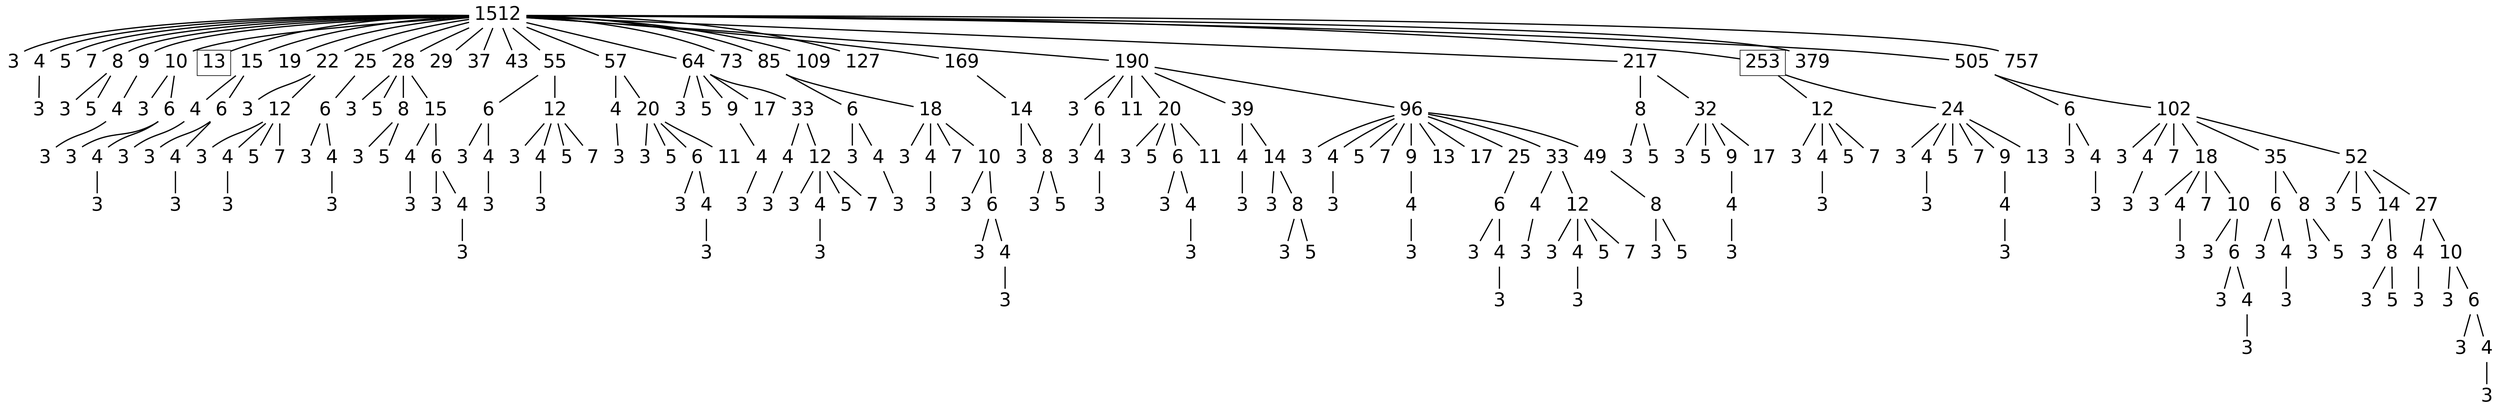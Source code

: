 digraph graph_name {
 graph[nodesep = 0.1];
 edge[dir=none, style=bold];
 node[ fontname = "Helvetica", shape = plaintext, width = 0.25, height = 0.25, fontsize=30];
s1512;
s1512_3;
s1512_4;
s1512_4_3;
s1512_5;
s1512_7;
s1512_8;
s1512_8_3;
s1512_8_5;
s1512_9;
s1512_9_4;
s1512_9_4_3;
s1512_10;
s1512_10_3;
s1512_10_6;
s1512_10_6_3;
s1512_10_6_4;
s1512_10_6_4_3;
s1512_13;
s1512_15;
s1512_15_4;
s1512_15_4_3;
s1512_15_6;
s1512_15_6_3;
s1512_15_6_4;
s1512_15_6_4_3;
s1512_19;
s1512_22;
s1512_22_3;
s1512_22_12;
s1512_22_12_3;
s1512_22_12_4;
s1512_22_12_4_3;
s1512_22_12_5;
s1512_22_12_7;
s1512_25;
s1512_25_6;
s1512_25_6_3;
s1512_25_6_4;
s1512_25_6_4_3;
s1512_28;
s1512_28_3;
s1512_28_5;
s1512_28_8;
s1512_28_8_3;
s1512_28_8_5;
s1512_28_15;
s1512_28_15_4;
s1512_28_15_4_3;
s1512_28_15_6;
s1512_28_15_6_3;
s1512_28_15_6_4;
s1512_28_15_6_4_3;
s1512_29;
s1512_37;
s1512_43;
s1512_55;
s1512_55_6;
s1512_55_6_3;
s1512_55_6_4;
s1512_55_6_4_3;
s1512_55_12;
s1512_55_12_3;
s1512_55_12_4;
s1512_55_12_4_3;
s1512_55_12_5;
s1512_55_12_7;
s1512_57;
s1512_57_4;
s1512_57_4_3;
s1512_57_20;
s1512_57_20_3;
s1512_57_20_5;
s1512_57_20_6;
s1512_57_20_6_3;
s1512_57_20_6_4;
s1512_57_20_6_4_3;
s1512_57_20_11;
s1512_64;
s1512_64_3;
s1512_64_5;
s1512_64_9;
s1512_64_9_4;
s1512_64_9_4_3;
s1512_64_17;
s1512_64_33;
s1512_64_33_4;
s1512_64_33_4_3;
s1512_64_33_12;
s1512_64_33_12_3;
s1512_64_33_12_4;
s1512_64_33_12_4_3;
s1512_64_33_12_5;
s1512_64_33_12_7;
s1512_73;
s1512_85;
s1512_85_6;
s1512_85_6_3;
s1512_85_6_4;
s1512_85_6_4_3;
s1512_85_18;
s1512_85_18_3;
s1512_85_18_4;
s1512_85_18_4_3;
s1512_85_18_7;
s1512_85_18_10;
s1512_85_18_10_3;
s1512_85_18_10_6;
s1512_85_18_10_6_3;
s1512_85_18_10_6_4;
s1512_85_18_10_6_4_3;
s1512_109;
s1512_127;
s1512_169;
s1512_169_14;
s1512_169_14_3;
s1512_169_14_8;
s1512_169_14_8_3;
s1512_169_14_8_5;
s1512_190;
s1512_190_3;
s1512_190_6;
s1512_190_6_3;
s1512_190_6_4;
s1512_190_6_4_3;
s1512_190_11;
s1512_190_20;
s1512_190_20_3;
s1512_190_20_5;
s1512_190_20_6;
s1512_190_20_6_3;
s1512_190_20_6_4;
s1512_190_20_6_4_3;
s1512_190_20_11;
s1512_190_39;
s1512_190_39_4;
s1512_190_39_4_3;
s1512_190_39_14;
s1512_190_39_14_3;
s1512_190_39_14_8;
s1512_190_39_14_8_3;
s1512_190_39_14_8_5;
s1512_190_96;
s1512_190_96_3;
s1512_190_96_4;
s1512_190_96_4_3;
s1512_190_96_5;
s1512_190_96_7;
s1512_190_96_9;
s1512_190_96_9_4;
s1512_190_96_9_4_3;
s1512_190_96_13;
s1512_190_96_17;
s1512_190_96_25;
s1512_190_96_25_6;
s1512_190_96_25_6_3;
s1512_190_96_25_6_4;
s1512_190_96_25_6_4_3;
s1512_190_96_33;
s1512_190_96_33_4;
s1512_190_96_33_4_3;
s1512_190_96_33_12;
s1512_190_96_33_12_3;
s1512_190_96_33_12_4;
s1512_190_96_33_12_4_3;
s1512_190_96_33_12_5;
s1512_190_96_33_12_7;
s1512_190_96_49;
s1512_190_96_49_8;
s1512_190_96_49_8_3;
s1512_190_96_49_8_5;
s1512_217;
s1512_217_8;
s1512_217_8_3;
s1512_217_8_5;
s1512_217_32;
s1512_217_32_3;
s1512_217_32_5;
s1512_217_32_9;
s1512_217_32_9_4;
s1512_217_32_9_4_3;
s1512_217_32_17;
s1512_253;
s1512_253_12;
s1512_253_12_3;
s1512_253_12_4;
s1512_253_12_4_3;
s1512_253_12_5;
s1512_253_12_7;
s1512_253_24;
s1512_253_24_3;
s1512_253_24_4;
s1512_253_24_4_3;
s1512_253_24_5;
s1512_253_24_7;
s1512_253_24_9;
s1512_253_24_9_4;
s1512_253_24_9_4_3;
s1512_253_24_13;
s1512_379;
s1512_505;
s1512_505_6;
s1512_505_6_3;
s1512_505_6_4;
s1512_505_6_4_3;
s1512_505_102;
s1512_505_102_3;
s1512_505_102_4;
s1512_505_102_4_3;
s1512_505_102_7;
s1512_505_102_18;
s1512_505_102_18_3;
s1512_505_102_18_4;
s1512_505_102_18_4_3;
s1512_505_102_18_7;
s1512_505_102_18_10;
s1512_505_102_18_10_3;
s1512_505_102_18_10_6;
s1512_505_102_18_10_6_3;
s1512_505_102_18_10_6_4;
s1512_505_102_18_10_6_4_3;
s1512_505_102_35;
s1512_505_102_35_6;
s1512_505_102_35_6_3;
s1512_505_102_35_6_4;
s1512_505_102_35_6_4_3;
s1512_505_102_35_8;
s1512_505_102_35_8_3;
s1512_505_102_35_8_5;
s1512_505_102_52;
s1512_505_102_52_3;
s1512_505_102_52_5;
s1512_505_102_52_14;
s1512_505_102_52_14_3;
s1512_505_102_52_14_8;
s1512_505_102_52_14_8_3;
s1512_505_102_52_14_8_5;
s1512_505_102_52_27;
s1512_505_102_52_27_4;
s1512_505_102_52_27_4_3;
s1512_505_102_52_27_10;
s1512_505_102_52_27_10_3;
s1512_505_102_52_27_10_6;
s1512_505_102_52_27_10_6_3;
s1512_505_102_52_27_10_6_4;
s1512_505_102_52_27_10_6_4_3;
s1512_757;
s1512[label="1512" ];
s1512->s1512_3;
s1512_3[label="3" ];
s1512->s1512_4;
s1512_4[label="4" ];
s1512_4->s1512_4_3;
s1512_4_3[label="3" ];
s1512->s1512_5;
s1512_5[label="5" ];
s1512->s1512_7;
s1512_7[label="7" ];
s1512->s1512_8;
s1512_8[label="8" ];
s1512_8->s1512_8_3;
s1512_8_3[label="3" ];
s1512_8->s1512_8_5;
s1512_8_5[label="5" ];
s1512->s1512_9;
s1512_9[label="9" ];
s1512_9->s1512_9_4;
s1512_9_4[label="4" ];
s1512_9_4->s1512_9_4_3;
s1512_9_4_3[label="3" ];
s1512->s1512_10;
s1512_10[label="10" ];
s1512_10->s1512_10_3;
s1512_10_3[label="3" ];
s1512_10->s1512_10_6;
s1512_10_6[label="6" ];
s1512_10_6->s1512_10_6_3;
s1512_10_6_3[label="3" ];
s1512_10_6->s1512_10_6_4;
s1512_10_6_4[label="4" ];
s1512_10_6_4->s1512_10_6_4_3;
s1512_10_6_4_3[label="3" ];
s1512->s1512_13;
s1512_13[label="13" ;shape=box];
s1512->s1512_15;
s1512_15[label="15" ];
s1512_15->s1512_15_4;
s1512_15_4[label="4" ];
s1512_15_4->s1512_15_4_3;
s1512_15_4_3[label="3" ];
s1512_15->s1512_15_6;
s1512_15_6[label="6" ];
s1512_15_6->s1512_15_6_3;
s1512_15_6_3[label="3" ];
s1512_15_6->s1512_15_6_4;
s1512_15_6_4[label="4" ];
s1512_15_6_4->s1512_15_6_4_3;
s1512_15_6_4_3[label="3" ];
s1512->s1512_19;
s1512_19[label="19" ];
s1512->s1512_22;
s1512_22[label="22" ];
s1512_22->s1512_22_3;
s1512_22_3[label="3" ];
s1512_22->s1512_22_12;
s1512_22_12[label="12" ];
s1512_22_12->s1512_22_12_3;
s1512_22_12_3[label="3" ];
s1512_22_12->s1512_22_12_4;
s1512_22_12_4[label="4" ];
s1512_22_12_4->s1512_22_12_4_3;
s1512_22_12_4_3[label="3" ];
s1512_22_12->s1512_22_12_5;
s1512_22_12_5[label="5" ];
s1512_22_12->s1512_22_12_7;
s1512_22_12_7[label="7" ];
s1512->s1512_25;
s1512_25[label="25" ];
s1512_25->s1512_25_6;
s1512_25_6[label="6" ];
s1512_25_6->s1512_25_6_3;
s1512_25_6_3[label="3" ];
s1512_25_6->s1512_25_6_4;
s1512_25_6_4[label="4" ];
s1512_25_6_4->s1512_25_6_4_3;
s1512_25_6_4_3[label="3" ];
s1512->s1512_28;
s1512_28[label="28" ];
s1512_28->s1512_28_3;
s1512_28_3[label="3" ];
s1512_28->s1512_28_5;
s1512_28_5[label="5" ];
s1512_28->s1512_28_8;
s1512_28_8[label="8" ];
s1512_28_8->s1512_28_8_3;
s1512_28_8_3[label="3" ];
s1512_28_8->s1512_28_8_5;
s1512_28_8_5[label="5" ];
s1512_28->s1512_28_15;
s1512_28_15[label="15" ];
s1512_28_15->s1512_28_15_4;
s1512_28_15_4[label="4" ];
s1512_28_15_4->s1512_28_15_4_3;
s1512_28_15_4_3[label="3" ];
s1512_28_15->s1512_28_15_6;
s1512_28_15_6[label="6" ];
s1512_28_15_6->s1512_28_15_6_3;
s1512_28_15_6_3[label="3" ];
s1512_28_15_6->s1512_28_15_6_4;
s1512_28_15_6_4[label="4" ];
s1512_28_15_6_4->s1512_28_15_6_4_3;
s1512_28_15_6_4_3[label="3" ];
s1512->s1512_29;
s1512_29[label="29" ];
s1512->s1512_37;
s1512_37[label="37" ];
s1512->s1512_43;
s1512_43[label="43" ];
s1512->s1512_55;
s1512_55[label="55" ];
s1512_55->s1512_55_6;
s1512_55_6[label="6" ];
s1512_55_6->s1512_55_6_3;
s1512_55_6_3[label="3" ];
s1512_55_6->s1512_55_6_4;
s1512_55_6_4[label="4" ];
s1512_55_6_4->s1512_55_6_4_3;
s1512_55_6_4_3[label="3" ];
s1512_55->s1512_55_12;
s1512_55_12[label="12" ];
s1512_55_12->s1512_55_12_3;
s1512_55_12_3[label="3" ];
s1512_55_12->s1512_55_12_4;
s1512_55_12_4[label="4" ];
s1512_55_12_4->s1512_55_12_4_3;
s1512_55_12_4_3[label="3" ];
s1512_55_12->s1512_55_12_5;
s1512_55_12_5[label="5" ];
s1512_55_12->s1512_55_12_7;
s1512_55_12_7[label="7" ];
s1512->s1512_57;
s1512_57[label="57" ];
s1512_57->s1512_57_4;
s1512_57_4[label="4" ];
s1512_57_4->s1512_57_4_3;
s1512_57_4_3[label="3" ];
s1512_57->s1512_57_20;
s1512_57_20[label="20" ];
s1512_57_20->s1512_57_20_3;
s1512_57_20_3[label="3" ];
s1512_57_20->s1512_57_20_5;
s1512_57_20_5[label="5" ];
s1512_57_20->s1512_57_20_6;
s1512_57_20_6[label="6" ];
s1512_57_20_6->s1512_57_20_6_3;
s1512_57_20_6_3[label="3" ];
s1512_57_20_6->s1512_57_20_6_4;
s1512_57_20_6_4[label="4" ];
s1512_57_20_6_4->s1512_57_20_6_4_3;
s1512_57_20_6_4_3[label="3" ];
s1512_57_20->s1512_57_20_11;
s1512_57_20_11[label="11" ];
s1512->s1512_64;
s1512_64[label="64" ];
s1512_64->s1512_64_3;
s1512_64_3[label="3" ];
s1512_64->s1512_64_5;
s1512_64_5[label="5" ];
s1512_64->s1512_64_9;
s1512_64_9[label="9" ];
s1512_64_9->s1512_64_9_4;
s1512_64_9_4[label="4" ];
s1512_64_9_4->s1512_64_9_4_3;
s1512_64_9_4_3[label="3" ];
s1512_64->s1512_64_17;
s1512_64_17[label="17" ];
s1512_64->s1512_64_33;
s1512_64_33[label="33" ];
s1512_64_33->s1512_64_33_4;
s1512_64_33_4[label="4" ];
s1512_64_33_4->s1512_64_33_4_3;
s1512_64_33_4_3[label="3" ];
s1512_64_33->s1512_64_33_12;
s1512_64_33_12[label="12" ];
s1512_64_33_12->s1512_64_33_12_3;
s1512_64_33_12_3[label="3" ];
s1512_64_33_12->s1512_64_33_12_4;
s1512_64_33_12_4[label="4" ];
s1512_64_33_12_4->s1512_64_33_12_4_3;
s1512_64_33_12_4_3[label="3" ];
s1512_64_33_12->s1512_64_33_12_5;
s1512_64_33_12_5[label="5" ];
s1512_64_33_12->s1512_64_33_12_7;
s1512_64_33_12_7[label="7" ];
s1512->s1512_73;
s1512_73[label="73" ];
s1512->s1512_85;
s1512_85[label="85" ];
s1512_85->s1512_85_6;
s1512_85_6[label="6" ];
s1512_85_6->s1512_85_6_3;
s1512_85_6_3[label="3" ];
s1512_85_6->s1512_85_6_4;
s1512_85_6_4[label="4" ];
s1512_85_6_4->s1512_85_6_4_3;
s1512_85_6_4_3[label="3" ];
s1512_85->s1512_85_18;
s1512_85_18[label="18" ];
s1512_85_18->s1512_85_18_3;
s1512_85_18_3[label="3" ];
s1512_85_18->s1512_85_18_4;
s1512_85_18_4[label="4" ];
s1512_85_18_4->s1512_85_18_4_3;
s1512_85_18_4_3[label="3" ];
s1512_85_18->s1512_85_18_7;
s1512_85_18_7[label="7" ];
s1512_85_18->s1512_85_18_10;
s1512_85_18_10[label="10" ];
s1512_85_18_10->s1512_85_18_10_3;
s1512_85_18_10_3[label="3" ];
s1512_85_18_10->s1512_85_18_10_6;
s1512_85_18_10_6[label="6" ];
s1512_85_18_10_6->s1512_85_18_10_6_3;
s1512_85_18_10_6_3[label="3" ];
s1512_85_18_10_6->s1512_85_18_10_6_4;
s1512_85_18_10_6_4[label="4" ];
s1512_85_18_10_6_4->s1512_85_18_10_6_4_3;
s1512_85_18_10_6_4_3[label="3" ];
s1512->s1512_109;
s1512_109[label="109" ];
s1512->s1512_127;
s1512_127[label="127" ];
s1512->s1512_169;
s1512_169[label="169" ];
s1512_169->s1512_169_14;
s1512_169_14[label="14" ];
s1512_169_14->s1512_169_14_3;
s1512_169_14_3[label="3" ];
s1512_169_14->s1512_169_14_8;
s1512_169_14_8[label="8" ];
s1512_169_14_8->s1512_169_14_8_3;
s1512_169_14_8_3[label="3" ];
s1512_169_14_8->s1512_169_14_8_5;
s1512_169_14_8_5[label="5" ];
s1512->s1512_190;
s1512_190[label="190" ];
s1512_190->s1512_190_3;
s1512_190_3[label="3" ];
s1512_190->s1512_190_6;
s1512_190_6[label="6" ];
s1512_190_6->s1512_190_6_3;
s1512_190_6_3[label="3" ];
s1512_190_6->s1512_190_6_4;
s1512_190_6_4[label="4" ];
s1512_190_6_4->s1512_190_6_4_3;
s1512_190_6_4_3[label="3" ];
s1512_190->s1512_190_11;
s1512_190_11[label="11" ];
s1512_190->s1512_190_20;
s1512_190_20[label="20" ];
s1512_190_20->s1512_190_20_3;
s1512_190_20_3[label="3" ];
s1512_190_20->s1512_190_20_5;
s1512_190_20_5[label="5" ];
s1512_190_20->s1512_190_20_6;
s1512_190_20_6[label="6" ];
s1512_190_20_6->s1512_190_20_6_3;
s1512_190_20_6_3[label="3" ];
s1512_190_20_6->s1512_190_20_6_4;
s1512_190_20_6_4[label="4" ];
s1512_190_20_6_4->s1512_190_20_6_4_3;
s1512_190_20_6_4_3[label="3" ];
s1512_190_20->s1512_190_20_11;
s1512_190_20_11[label="11" ];
s1512_190->s1512_190_39;
s1512_190_39[label="39" ];
s1512_190_39->s1512_190_39_4;
s1512_190_39_4[label="4" ];
s1512_190_39_4->s1512_190_39_4_3;
s1512_190_39_4_3[label="3" ];
s1512_190_39->s1512_190_39_14;
s1512_190_39_14[label="14" ];
s1512_190_39_14->s1512_190_39_14_3;
s1512_190_39_14_3[label="3" ];
s1512_190_39_14->s1512_190_39_14_8;
s1512_190_39_14_8[label="8" ];
s1512_190_39_14_8->s1512_190_39_14_8_3;
s1512_190_39_14_8_3[label="3" ];
s1512_190_39_14_8->s1512_190_39_14_8_5;
s1512_190_39_14_8_5[label="5" ];
s1512_190->s1512_190_96;
s1512_190_96[label="96" ];
s1512_190_96->s1512_190_96_3;
s1512_190_96_3[label="3" ];
s1512_190_96->s1512_190_96_4;
s1512_190_96_4[label="4" ];
s1512_190_96_4->s1512_190_96_4_3;
s1512_190_96_4_3[label="3" ];
s1512_190_96->s1512_190_96_5;
s1512_190_96_5[label="5" ];
s1512_190_96->s1512_190_96_7;
s1512_190_96_7[label="7" ];
s1512_190_96->s1512_190_96_9;
s1512_190_96_9[label="9" ];
s1512_190_96_9->s1512_190_96_9_4;
s1512_190_96_9_4[label="4" ];
s1512_190_96_9_4->s1512_190_96_9_4_3;
s1512_190_96_9_4_3[label="3" ];
s1512_190_96->s1512_190_96_13;
s1512_190_96_13[label="13" ];
s1512_190_96->s1512_190_96_17;
s1512_190_96_17[label="17" ];
s1512_190_96->s1512_190_96_25;
s1512_190_96_25[label="25" ];
s1512_190_96_25->s1512_190_96_25_6;
s1512_190_96_25_6[label="6" ];
s1512_190_96_25_6->s1512_190_96_25_6_3;
s1512_190_96_25_6_3[label="3" ];
s1512_190_96_25_6->s1512_190_96_25_6_4;
s1512_190_96_25_6_4[label="4" ];
s1512_190_96_25_6_4->s1512_190_96_25_6_4_3;
s1512_190_96_25_6_4_3[label="3" ];
s1512_190_96->s1512_190_96_33;
s1512_190_96_33[label="33" ];
s1512_190_96_33->s1512_190_96_33_4;
s1512_190_96_33_4[label="4" ];
s1512_190_96_33_4->s1512_190_96_33_4_3;
s1512_190_96_33_4_3[label="3" ];
s1512_190_96_33->s1512_190_96_33_12;
s1512_190_96_33_12[label="12" ];
s1512_190_96_33_12->s1512_190_96_33_12_3;
s1512_190_96_33_12_3[label="3" ];
s1512_190_96_33_12->s1512_190_96_33_12_4;
s1512_190_96_33_12_4[label="4" ];
s1512_190_96_33_12_4->s1512_190_96_33_12_4_3;
s1512_190_96_33_12_4_3[label="3" ];
s1512_190_96_33_12->s1512_190_96_33_12_5;
s1512_190_96_33_12_5[label="5" ];
s1512_190_96_33_12->s1512_190_96_33_12_7;
s1512_190_96_33_12_7[label="7" ];
s1512_190_96->s1512_190_96_49;
s1512_190_96_49[label="49" ];
s1512_190_96_49->s1512_190_96_49_8;
s1512_190_96_49_8[label="8" ];
s1512_190_96_49_8->s1512_190_96_49_8_3;
s1512_190_96_49_8_3[label="3" ];
s1512_190_96_49_8->s1512_190_96_49_8_5;
s1512_190_96_49_8_5[label="5" ];
s1512->s1512_217;
s1512_217[label="217" ];
s1512_217->s1512_217_8;
s1512_217_8[label="8" ];
s1512_217_8->s1512_217_8_3;
s1512_217_8_3[label="3" ];
s1512_217_8->s1512_217_8_5;
s1512_217_8_5[label="5" ];
s1512_217->s1512_217_32;
s1512_217_32[label="32" ];
s1512_217_32->s1512_217_32_3;
s1512_217_32_3[label="3" ];
s1512_217_32->s1512_217_32_5;
s1512_217_32_5[label="5" ];
s1512_217_32->s1512_217_32_9;
s1512_217_32_9[label="9" ];
s1512_217_32_9->s1512_217_32_9_4;
s1512_217_32_9_4[label="4" ];
s1512_217_32_9_4->s1512_217_32_9_4_3;
s1512_217_32_9_4_3[label="3" ];
s1512_217_32->s1512_217_32_17;
s1512_217_32_17[label="17" ];
s1512->s1512_253;
s1512_253[label="253" ;shape=box];
s1512_253->s1512_253_12;
s1512_253_12[label="12" ];
s1512_253_12->s1512_253_12_3;
s1512_253_12_3[label="3" ];
s1512_253_12->s1512_253_12_4;
s1512_253_12_4[label="4" ];
s1512_253_12_4->s1512_253_12_4_3;
s1512_253_12_4_3[label="3" ];
s1512_253_12->s1512_253_12_5;
s1512_253_12_5[label="5" ];
s1512_253_12->s1512_253_12_7;
s1512_253_12_7[label="7" ];
s1512_253->s1512_253_24;
s1512_253_24[label="24" ];
s1512_253_24->s1512_253_24_3;
s1512_253_24_3[label="3" ];
s1512_253_24->s1512_253_24_4;
s1512_253_24_4[label="4" ];
s1512_253_24_4->s1512_253_24_4_3;
s1512_253_24_4_3[label="3" ];
s1512_253_24->s1512_253_24_5;
s1512_253_24_5[label="5" ];
s1512_253_24->s1512_253_24_7;
s1512_253_24_7[label="7" ];
s1512_253_24->s1512_253_24_9;
s1512_253_24_9[label="9" ];
s1512_253_24_9->s1512_253_24_9_4;
s1512_253_24_9_4[label="4" ];
s1512_253_24_9_4->s1512_253_24_9_4_3;
s1512_253_24_9_4_3[label="3" ];
s1512_253_24->s1512_253_24_13;
s1512_253_24_13[label="13" ];
s1512->s1512_379;
s1512_379[label="379" ];
s1512->s1512_505;
s1512_505[label="505" ];
s1512_505->s1512_505_6;
s1512_505_6[label="6" ];
s1512_505_6->s1512_505_6_3;
s1512_505_6_3[label="3" ];
s1512_505_6->s1512_505_6_4;
s1512_505_6_4[label="4" ];
s1512_505_6_4->s1512_505_6_4_3;
s1512_505_6_4_3[label="3" ];
s1512_505->s1512_505_102;
s1512_505_102[label="102" ];
s1512_505_102->s1512_505_102_3;
s1512_505_102_3[label="3" ];
s1512_505_102->s1512_505_102_4;
s1512_505_102_4[label="4" ];
s1512_505_102_4->s1512_505_102_4_3;
s1512_505_102_4_3[label="3" ];
s1512_505_102->s1512_505_102_7;
s1512_505_102_7[label="7" ];
s1512_505_102->s1512_505_102_18;
s1512_505_102_18[label="18" ];
s1512_505_102_18->s1512_505_102_18_3;
s1512_505_102_18_3[label="3" ];
s1512_505_102_18->s1512_505_102_18_4;
s1512_505_102_18_4[label="4" ];
s1512_505_102_18_4->s1512_505_102_18_4_3;
s1512_505_102_18_4_3[label="3" ];
s1512_505_102_18->s1512_505_102_18_7;
s1512_505_102_18_7[label="7" ];
s1512_505_102_18->s1512_505_102_18_10;
s1512_505_102_18_10[label="10" ];
s1512_505_102_18_10->s1512_505_102_18_10_3;
s1512_505_102_18_10_3[label="3" ];
s1512_505_102_18_10->s1512_505_102_18_10_6;
s1512_505_102_18_10_6[label="6" ];
s1512_505_102_18_10_6->s1512_505_102_18_10_6_3;
s1512_505_102_18_10_6_3[label="3" ];
s1512_505_102_18_10_6->s1512_505_102_18_10_6_4;
s1512_505_102_18_10_6_4[label="4" ];
s1512_505_102_18_10_6_4->s1512_505_102_18_10_6_4_3;
s1512_505_102_18_10_6_4_3[label="3" ];
s1512_505_102->s1512_505_102_35;
s1512_505_102_35[label="35" ];
s1512_505_102_35->s1512_505_102_35_6;
s1512_505_102_35_6[label="6" ];
s1512_505_102_35_6->s1512_505_102_35_6_3;
s1512_505_102_35_6_3[label="3" ];
s1512_505_102_35_6->s1512_505_102_35_6_4;
s1512_505_102_35_6_4[label="4" ];
s1512_505_102_35_6_4->s1512_505_102_35_6_4_3;
s1512_505_102_35_6_4_3[label="3" ];
s1512_505_102_35->s1512_505_102_35_8;
s1512_505_102_35_8[label="8" ];
s1512_505_102_35_8->s1512_505_102_35_8_3;
s1512_505_102_35_8_3[label="3" ];
s1512_505_102_35_8->s1512_505_102_35_8_5;
s1512_505_102_35_8_5[label="5" ];
s1512_505_102->s1512_505_102_52;
s1512_505_102_52[label="52" ];
s1512_505_102_52->s1512_505_102_52_3;
s1512_505_102_52_3[label="3" ];
s1512_505_102_52->s1512_505_102_52_5;
s1512_505_102_52_5[label="5" ];
s1512_505_102_52->s1512_505_102_52_14;
s1512_505_102_52_14[label="14" ];
s1512_505_102_52_14->s1512_505_102_52_14_3;
s1512_505_102_52_14_3[label="3" ];
s1512_505_102_52_14->s1512_505_102_52_14_8;
s1512_505_102_52_14_8[label="8" ];
s1512_505_102_52_14_8->s1512_505_102_52_14_8_3;
s1512_505_102_52_14_8_3[label="3" ];
s1512_505_102_52_14_8->s1512_505_102_52_14_8_5;
s1512_505_102_52_14_8_5[label="5" ];
s1512_505_102_52->s1512_505_102_52_27;
s1512_505_102_52_27[label="27" ];
s1512_505_102_52_27->s1512_505_102_52_27_4;
s1512_505_102_52_27_4[label="4" ];
s1512_505_102_52_27_4->s1512_505_102_52_27_4_3;
s1512_505_102_52_27_4_3[label="3" ];
s1512_505_102_52_27->s1512_505_102_52_27_10;
s1512_505_102_52_27_10[label="10" ];
s1512_505_102_52_27_10->s1512_505_102_52_27_10_3;
s1512_505_102_52_27_10_3[label="3" ];
s1512_505_102_52_27_10->s1512_505_102_52_27_10_6;
s1512_505_102_52_27_10_6[label="6" ];
s1512_505_102_52_27_10_6->s1512_505_102_52_27_10_6_3;
s1512_505_102_52_27_10_6_3[label="3" ];
s1512_505_102_52_27_10_6->s1512_505_102_52_27_10_6_4;
s1512_505_102_52_27_10_6_4[label="4" ];
s1512_505_102_52_27_10_6_4->s1512_505_102_52_27_10_6_4_3;
s1512_505_102_52_27_10_6_4_3[label="3" ];
s1512->s1512_757;
s1512_757[label="757" ];
}
